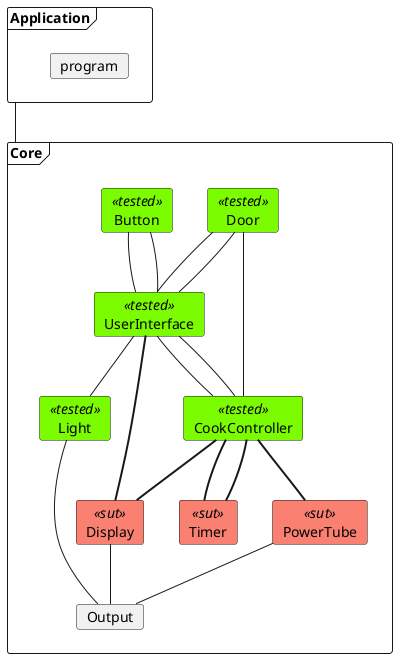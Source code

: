 @startuml IT03-Sut

'Testing colors:
skinparam card{
    backgroundColor<<tested>> lawngreen
    backgroundColor<<sut>> salmon
    backgroundColor<<test>> salmon
    backgroundColor<<fake>> gold
}

frame Application{
    card program
}

frame Core{
'0.
    card Door<<tested>>
    card Button<<tested>>

'1.
    card UserInterface<<tested>>

'2.
    card CookController<<tested>>
    card Light<<tested>>

'3.
    card Timer<<sut>>
    card PowerTube<<sut>>
    card Display<<sut>>

'4 
    card Output


}
Application -- Core

'Relations projects
' 0. to 1.
Door -- UserInterface
Door -- UserInterface

Button -- UserInterface
Button -- UserInterface


'Relations CookController:
'1.
UserInterface -- CookController
UserInterface -- CookController
'1. to 2.
Door - CookController


CookController -[thickness=2]- PowerTube

'1. to 2.
UserInterface -[thickness=2]- Display
UserInterface -- Light
CookController -[thickness=2]- Display

CookController -[thickness=2]- Timer
CookController -[thickness=2]- Timer 


' Relations 2. to 3.
Light -- Output
Display -- Output
PowerTube -- Output



@enduml